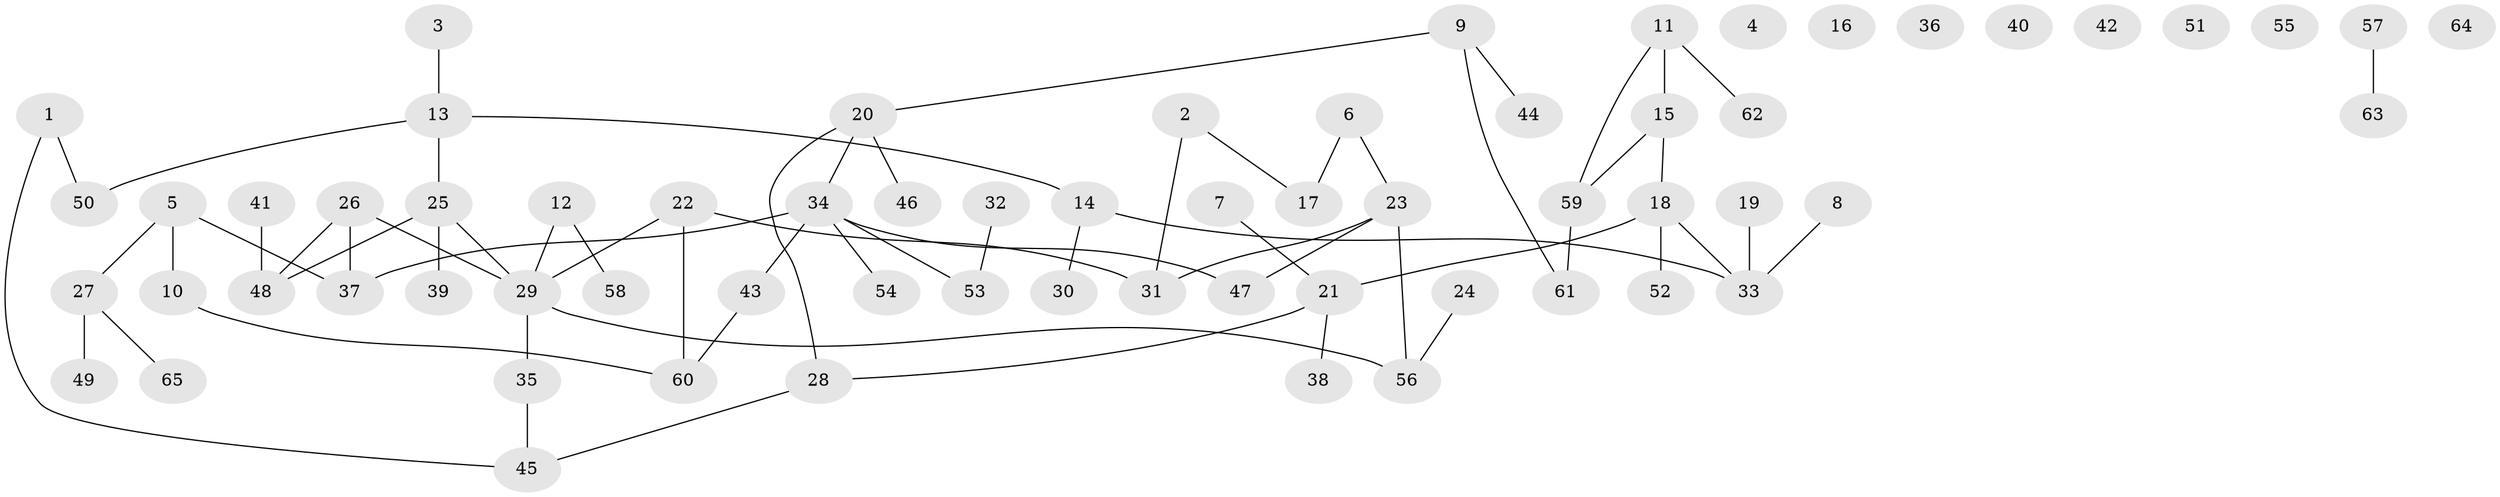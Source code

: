 // coarse degree distribution, {2: 0.2702702702702703, 6: 0.02702702702702703, 3: 0.43243243243243246, 5: 0.05405405405405406, 1: 0.21621621621621623}
// Generated by graph-tools (version 1.1) at 2025/35/03/04/25 23:35:47]
// undirected, 65 vertices, 66 edges
graph export_dot {
  node [color=gray90,style=filled];
  1;
  2;
  3;
  4;
  5;
  6;
  7;
  8;
  9;
  10;
  11;
  12;
  13;
  14;
  15;
  16;
  17;
  18;
  19;
  20;
  21;
  22;
  23;
  24;
  25;
  26;
  27;
  28;
  29;
  30;
  31;
  32;
  33;
  34;
  35;
  36;
  37;
  38;
  39;
  40;
  41;
  42;
  43;
  44;
  45;
  46;
  47;
  48;
  49;
  50;
  51;
  52;
  53;
  54;
  55;
  56;
  57;
  58;
  59;
  60;
  61;
  62;
  63;
  64;
  65;
  1 -- 45;
  1 -- 50;
  2 -- 17;
  2 -- 31;
  3 -- 13;
  5 -- 10;
  5 -- 27;
  5 -- 37;
  6 -- 17;
  6 -- 23;
  7 -- 21;
  8 -- 33;
  9 -- 20;
  9 -- 44;
  9 -- 61;
  10 -- 60;
  11 -- 15;
  11 -- 59;
  11 -- 62;
  12 -- 29;
  12 -- 58;
  13 -- 14;
  13 -- 25;
  13 -- 50;
  14 -- 30;
  14 -- 33;
  15 -- 18;
  15 -- 59;
  18 -- 21;
  18 -- 33;
  18 -- 52;
  19 -- 33;
  20 -- 28;
  20 -- 34;
  20 -- 46;
  21 -- 28;
  21 -- 38;
  22 -- 29;
  22 -- 31;
  22 -- 60;
  23 -- 31;
  23 -- 47;
  23 -- 56;
  24 -- 56;
  25 -- 29;
  25 -- 39;
  25 -- 48;
  26 -- 29;
  26 -- 37;
  26 -- 48;
  27 -- 49;
  27 -- 65;
  28 -- 45;
  29 -- 35;
  29 -- 56;
  32 -- 53;
  34 -- 37;
  34 -- 43;
  34 -- 47;
  34 -- 53;
  34 -- 54;
  35 -- 45;
  41 -- 48;
  43 -- 60;
  57 -- 63;
  59 -- 61;
}
